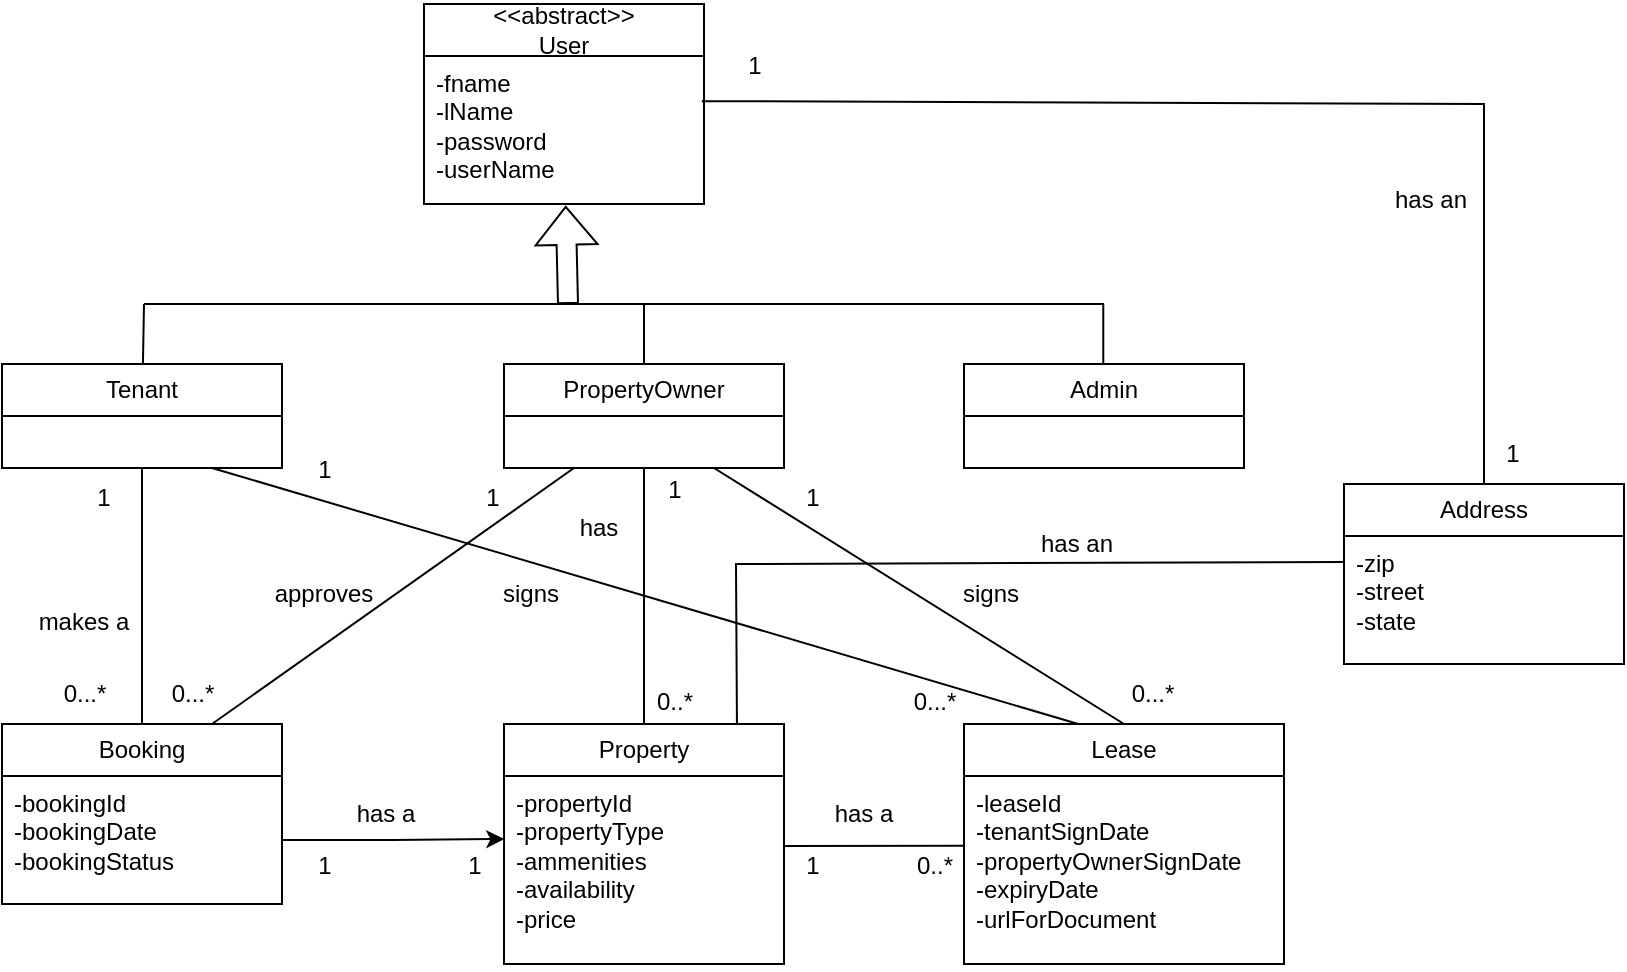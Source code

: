 <mxfile version="26.0.16">
  <diagram name="Page-1" id="vOtwhBu7A5QNr4yNKkLE">
    <mxGraphModel dx="1036" dy="607" grid="1" gridSize="10" guides="1" tooltips="1" connect="1" arrows="1" fold="1" page="1" pageScale="1" pageWidth="850" pageHeight="1100" math="0" shadow="0">
      <root>
        <mxCell id="0" />
        <mxCell id="1" parent="0" />
        <mxCell id="hmNTK_L-5esckC55R9ji-1" value="Tenant" style="swimlane;fontStyle=0;childLayout=stackLayout;horizontal=1;startSize=26;fillColor=none;horizontalStack=0;resizeParent=1;resizeParentMax=0;resizeLast=0;collapsible=1;marginBottom=0;whiteSpace=wrap;html=1;" parent="1" vertex="1">
          <mxGeometry x="9" y="220" width="140" height="52" as="geometry" />
        </mxCell>
        <mxCell id="hmNTK_L-5esckC55R9ji-5" value="&amp;lt;&amp;lt;abstract&amp;gt;&amp;gt;&lt;br&gt;User" style="swimlane;fontStyle=0;childLayout=stackLayout;horizontal=1;startSize=26;fillColor=none;horizontalStack=0;resizeParent=1;resizeParentMax=0;resizeLast=0;collapsible=1;marginBottom=0;whiteSpace=wrap;html=1;" parent="1" vertex="1">
          <mxGeometry x="220" y="40" width="140" height="100" as="geometry" />
        </mxCell>
        <mxCell id="hmNTK_L-5esckC55R9ji-8" value="&lt;div&gt;-fname&lt;/div&gt;-lName&lt;div&gt;&lt;span style=&quot;background-color: transparent; color: light-dark(rgb(0, 0, 0), rgb(255, 255, 255));&quot;&gt;-password&lt;/span&gt;&lt;/div&gt;&lt;div&gt;&lt;span style=&quot;background-color: transparent; color: light-dark(rgb(0, 0, 0), rgb(255, 255, 255));&quot;&gt;-userName&lt;/span&gt;&lt;/div&gt;&lt;div&gt;&lt;br&gt;&lt;/div&gt;" style="text;strokeColor=none;fillColor=none;align=left;verticalAlign=top;spacingLeft=4;spacingRight=4;overflow=hidden;rotatable=0;points=[[0,0.5],[1,0.5]];portConstraint=eastwest;whiteSpace=wrap;html=1;" parent="hmNTK_L-5esckC55R9ji-5" vertex="1">
          <mxGeometry y="26" width="140" height="74" as="geometry" />
        </mxCell>
        <mxCell id="QvlMeQB52s9vAWDjQTkU-15" value="Booking" style="swimlane;fontStyle=0;childLayout=stackLayout;horizontal=1;startSize=26;fillColor=none;horizontalStack=0;resizeParent=1;resizeParentMax=0;resizeLast=0;collapsible=1;marginBottom=0;whiteSpace=wrap;html=1;" parent="1" vertex="1">
          <mxGeometry x="9" y="400" width="140" height="90" as="geometry" />
        </mxCell>
        <mxCell id="QvlMeQB52s9vAWDjQTkU-16" value="-bookingId&lt;div&gt;-bookingDate&lt;/div&gt;&lt;div&gt;-bookingStatus&lt;/div&gt;&lt;div&gt;&lt;br&gt;&lt;/div&gt;" style="text;strokeColor=none;fillColor=none;align=left;verticalAlign=top;spacingLeft=4;spacingRight=4;overflow=hidden;rotatable=0;points=[[0,0.5],[1,0.5]];portConstraint=eastwest;whiteSpace=wrap;html=1;" parent="QvlMeQB52s9vAWDjQTkU-15" vertex="1">
          <mxGeometry y="26" width="140" height="64" as="geometry" />
        </mxCell>
        <mxCell id="QvlMeQB52s9vAWDjQTkU-17" value="Lease" style="swimlane;fontStyle=0;childLayout=stackLayout;horizontal=1;startSize=26;fillColor=none;horizontalStack=0;resizeParent=1;resizeParentMax=0;resizeLast=0;collapsible=1;marginBottom=0;whiteSpace=wrap;html=1;" parent="1" vertex="1">
          <mxGeometry x="490" y="400" width="160" height="120" as="geometry" />
        </mxCell>
        <mxCell id="QvlMeQB52s9vAWDjQTkU-18" value="-leaseId&lt;div&gt;-tenantSignDate&lt;/div&gt;&lt;div&gt;-propertyOwnerSignDate&lt;br&gt;&lt;div&gt;-expiryDate&lt;/div&gt;&lt;div&gt;-urlForDocument&lt;/div&gt;&lt;div&gt;&lt;br&gt;&lt;/div&gt;&lt;/div&gt;" style="text;strokeColor=none;fillColor=none;align=left;verticalAlign=top;spacingLeft=4;spacingRight=4;overflow=hidden;rotatable=0;points=[[0,0.5],[1,0.5]];portConstraint=eastwest;whiteSpace=wrap;html=1;" parent="QvlMeQB52s9vAWDjQTkU-17" vertex="1">
          <mxGeometry y="26" width="160" height="94" as="geometry" />
        </mxCell>
        <mxCell id="QvlMeQB52s9vAWDjQTkU-19" value="Property" style="swimlane;fontStyle=0;childLayout=stackLayout;horizontal=1;startSize=26;fillColor=none;horizontalStack=0;resizeParent=1;resizeParentMax=0;resizeLast=0;collapsible=1;marginBottom=0;whiteSpace=wrap;html=1;" parent="1" vertex="1">
          <mxGeometry x="260" y="400" width="140" height="120" as="geometry" />
        </mxCell>
        <mxCell id="QvlMeQB52s9vAWDjQTkU-20" value="-propertyId&lt;div&gt;&lt;span style=&quot;background-color: transparent; color: light-dark(rgb(0, 0, 0), rgb(255, 255, 255));&quot;&gt;-propertyType&lt;/span&gt;&lt;/div&gt;&lt;div&gt;-ammenities&lt;/div&gt;&lt;div&gt;&lt;div&gt;-availability&lt;/div&gt;&lt;div&gt;-price&lt;/div&gt;&lt;div&gt;&lt;br&gt;&lt;/div&gt;&lt;/div&gt;" style="text;strokeColor=none;fillColor=none;align=left;verticalAlign=top;spacingLeft=4;spacingRight=4;overflow=hidden;rotatable=0;points=[[0,0.5],[1,0.5]];portConstraint=eastwest;whiteSpace=wrap;html=1;" parent="QvlMeQB52s9vAWDjQTkU-19" vertex="1">
          <mxGeometry y="26" width="140" height="94" as="geometry" />
        </mxCell>
        <mxCell id="QvlMeQB52s9vAWDjQTkU-22" value="Admin" style="swimlane;fontStyle=0;childLayout=stackLayout;horizontal=1;startSize=26;fillColor=none;horizontalStack=0;resizeParent=1;resizeParentMax=0;resizeLast=0;collapsible=1;marginBottom=0;whiteSpace=wrap;html=1;" parent="1" vertex="1">
          <mxGeometry x="490" y="220" width="140" height="52" as="geometry" />
        </mxCell>
        <mxCell id="QvlMeQB52s9vAWDjQTkU-29" value="Address" style="swimlane;fontStyle=0;childLayout=stackLayout;horizontal=1;startSize=26;fillColor=none;horizontalStack=0;resizeParent=1;resizeParentMax=0;resizeLast=0;collapsible=1;marginBottom=0;whiteSpace=wrap;html=1;" parent="1" vertex="1">
          <mxGeometry x="680" y="280" width="140" height="90" as="geometry" />
        </mxCell>
        <mxCell id="QvlMeQB52s9vAWDjQTkU-30" value="&lt;div&gt;-zip&lt;/div&gt;&lt;div&gt;-street&lt;/div&gt;&lt;div&gt;-state&lt;/div&gt;" style="text;strokeColor=none;fillColor=none;align=left;verticalAlign=top;spacingLeft=4;spacingRight=4;overflow=hidden;rotatable=0;points=[[0,0.5],[1,0.5]];portConstraint=eastwest;whiteSpace=wrap;html=1;" parent="QvlMeQB52s9vAWDjQTkU-29" vertex="1">
          <mxGeometry y="26" width="140" height="64" as="geometry" />
        </mxCell>
        <mxCell id="QvlMeQB52s9vAWDjQTkU-32" value="" style="endArrow=none;html=1;rounded=0;exitX=0.5;exitY=0;exitDx=0;exitDy=0;entryX=0.5;entryY=1;entryDx=0;entryDy=0;" parent="1" source="QvlMeQB52s9vAWDjQTkU-15" target="hmNTK_L-5esckC55R9ji-1" edge="1">
          <mxGeometry width="50" height="50" relative="1" as="geometry">
            <mxPoint x="79" y="360" as="sourcePoint" />
            <mxPoint x="129" y="310" as="targetPoint" />
          </mxGeometry>
        </mxCell>
        <mxCell id="QvlMeQB52s9vAWDjQTkU-34" value="" style="endArrow=none;html=1;rounded=0;exitX=0.5;exitY=0;exitDx=0;exitDy=0;entryX=0.5;entryY=1;entryDx=0;entryDy=0;" parent="1" source="QvlMeQB52s9vAWDjQTkU-19" target="hmNTK_L-5esckC55R9ji-9" edge="1">
          <mxGeometry width="50" height="50" relative="1" as="geometry">
            <mxPoint x="370" y="370" as="sourcePoint" />
            <mxPoint x="320" y="290" as="targetPoint" />
          </mxGeometry>
        </mxCell>
        <mxCell id="QvlMeQB52s9vAWDjQTkU-35" style="edgeStyle=orthogonalEdgeStyle;rounded=0;orthogonalLoop=1;jettySize=auto;html=1;exitX=1;exitY=0.5;exitDx=0;exitDy=0;entryX=0.001;entryY=0.335;entryDx=0;entryDy=0;entryPerimeter=0;" parent="1" source="QvlMeQB52s9vAWDjQTkU-16" target="QvlMeQB52s9vAWDjQTkU-20" edge="1">
          <mxGeometry relative="1" as="geometry">
            <mxPoint x="220" y="459" as="targetPoint" />
          </mxGeometry>
        </mxCell>
        <mxCell id="QvlMeQB52s9vAWDjQTkU-36" value="" style="endArrow=none;html=1;rounded=0;exitX=0.75;exitY=0;exitDx=0;exitDy=0;entryX=0.25;entryY=1;entryDx=0;entryDy=0;" parent="1" source="QvlMeQB52s9vAWDjQTkU-15" target="hmNTK_L-5esckC55R9ji-9" edge="1">
          <mxGeometry width="50" height="50" relative="1" as="geometry">
            <mxPoint x="250" y="400" as="sourcePoint" />
            <mxPoint x="250" y="272" as="targetPoint" />
          </mxGeometry>
        </mxCell>
        <mxCell id="QvlMeQB52s9vAWDjQTkU-37" value="" style="endArrow=none;html=1;rounded=0;entryX=0;entryY=0.371;entryDx=0;entryDy=0;entryPerimeter=0;" parent="1" target="QvlMeQB52s9vAWDjQTkU-18" edge="1">
          <mxGeometry width="50" height="50" relative="1" as="geometry">
            <mxPoint x="400" y="461" as="sourcePoint" />
            <mxPoint x="370" y="410" as="targetPoint" />
          </mxGeometry>
        </mxCell>
        <mxCell id="QvlMeQB52s9vAWDjQTkU-38" value="" style="endArrow=none;html=1;rounded=0;" parent="1" edge="1">
          <mxGeometry width="50" height="50" relative="1" as="geometry">
            <mxPoint x="80" y="190" as="sourcePoint" />
            <mxPoint x="560" y="190" as="targetPoint" />
          </mxGeometry>
        </mxCell>
        <mxCell id="QvlMeQB52s9vAWDjQTkU-39" value="" style="endArrow=none;html=1;rounded=0;exitX=0.357;exitY=0;exitDx=0;exitDy=0;exitPerimeter=0;entryX=0.75;entryY=1;entryDx=0;entryDy=0;" parent="1" source="QvlMeQB52s9vAWDjQTkU-17" target="hmNTK_L-5esckC55R9ji-1" edge="1">
          <mxGeometry width="50" height="50" relative="1" as="geometry">
            <mxPoint x="460" y="380" as="sourcePoint" />
            <mxPoint x="510" y="330" as="targetPoint" />
          </mxGeometry>
        </mxCell>
        <mxCell id="QvlMeQB52s9vAWDjQTkU-41" value="" style="endArrow=none;html=1;rounded=0;" parent="1" source="hmNTK_L-5esckC55R9ji-1" edge="1">
          <mxGeometry width="50" height="50" relative="1" as="geometry">
            <mxPoint x="30" y="240" as="sourcePoint" />
            <mxPoint x="80" y="190" as="targetPoint" />
          </mxGeometry>
        </mxCell>
        <mxCell id="QvlMeQB52s9vAWDjQTkU-42" value="" style="endArrow=none;html=1;rounded=0;" parent="1" source="hmNTK_L-5esckC55R9ji-9" edge="1">
          <mxGeometry width="50" height="50" relative="1" as="geometry">
            <mxPoint x="280" y="220" as="sourcePoint" />
            <mxPoint x="330" y="190" as="targetPoint" />
          </mxGeometry>
        </mxCell>
        <mxCell id="QvlMeQB52s9vAWDjQTkU-44" value="" style="endArrow=none;html=1;rounded=0;" parent="1" edge="1">
          <mxGeometry width="50" height="50" relative="1" as="geometry">
            <mxPoint x="559.64" y="220" as="sourcePoint" />
            <mxPoint x="559.64" y="190" as="targetPoint" />
          </mxGeometry>
        </mxCell>
        <mxCell id="QvlMeQB52s9vAWDjQTkU-45" value="" style="endArrow=none;html=1;rounded=0;exitX=0.832;exitY=0.003;exitDx=0;exitDy=0;exitPerimeter=0;" parent="1" source="QvlMeQB52s9vAWDjQTkU-19" edge="1">
          <mxGeometry width="50" height="50" relative="1" as="geometry">
            <mxPoint x="400" y="360" as="sourcePoint" />
            <mxPoint x="680" y="319" as="targetPoint" />
            <Array as="points">
              <mxPoint x="376" y="320" />
            </Array>
          </mxGeometry>
        </mxCell>
        <mxCell id="QvlMeQB52s9vAWDjQTkU-46" value="" style="endArrow=none;html=1;rounded=0;exitX=0.992;exitY=0.305;exitDx=0;exitDy=0;exitPerimeter=0;entryX=0.5;entryY=0;entryDx=0;entryDy=0;" parent="1" source="hmNTK_L-5esckC55R9ji-8" target="QvlMeQB52s9vAWDjQTkU-29" edge="1">
          <mxGeometry width="50" height="50" relative="1" as="geometry">
            <mxPoint x="425" y="140" as="sourcePoint" />
            <mxPoint x="740" y="90" as="targetPoint" />
            <Array as="points">
              <mxPoint x="750" y="90" />
            </Array>
          </mxGeometry>
        </mxCell>
        <mxCell id="QvlMeQB52s9vAWDjQTkU-47" value="" style="endArrow=none;html=1;rounded=0;entryX=0.5;entryY=0;entryDx=0;entryDy=0;exitX=0.75;exitY=1;exitDx=0;exitDy=0;" parent="1" source="hmNTK_L-5esckC55R9ji-9" target="QvlMeQB52s9vAWDjQTkU-17" edge="1">
          <mxGeometry width="50" height="50" relative="1" as="geometry">
            <mxPoint x="340" y="270" as="sourcePoint" />
            <mxPoint x="410" y="290" as="targetPoint" />
          </mxGeometry>
        </mxCell>
        <mxCell id="QvlMeQB52s9vAWDjQTkU-49" value="" style="endArrow=none;html=1;rounded=0;" parent="1" target="hmNTK_L-5esckC55R9ji-9" edge="1">
          <mxGeometry width="50" height="50" relative="1" as="geometry">
            <mxPoint x="280" y="220" as="sourcePoint" />
            <mxPoint x="280" y="190" as="targetPoint" />
          </mxGeometry>
        </mxCell>
        <mxCell id="hmNTK_L-5esckC55R9ji-9" value="PropertyOwner" style="swimlane;fontStyle=0;childLayout=stackLayout;horizontal=1;startSize=26;fillColor=none;horizontalStack=0;resizeParent=1;resizeParentMax=0;resizeLast=0;collapsible=1;marginBottom=0;whiteSpace=wrap;html=1;" parent="1" vertex="1">
          <mxGeometry x="260" y="220" width="140" height="52" as="geometry" />
        </mxCell>
        <mxCell id="QvlMeQB52s9vAWDjQTkU-50" value="has" style="text;html=1;align=center;verticalAlign=middle;whiteSpace=wrap;rounded=0;" parent="1" vertex="1">
          <mxGeometry x="284" y="294" width="47" height="15" as="geometry" />
        </mxCell>
        <mxCell id="QvlMeQB52s9vAWDjQTkU-51" value="1" style="text;html=1;align=center;verticalAlign=middle;whiteSpace=wrap;rounded=0;" parent="1" vertex="1">
          <mxGeometry x="30" y="272" width="60" height="30" as="geometry" />
        </mxCell>
        <mxCell id="QvlMeQB52s9vAWDjQTkU-56" value="1" style="text;html=1;align=center;verticalAlign=middle;whiteSpace=wrap;rounded=0;" parent="1" vertex="1">
          <mxGeometry x="240" y="276" width="29" height="22" as="geometry" />
        </mxCell>
        <mxCell id="QvlMeQB52s9vAWDjQTkU-57" value="approves" style="text;html=1;align=center;verticalAlign=middle;whiteSpace=wrap;rounded=0;" parent="1" vertex="1">
          <mxGeometry x="140" y="320" width="60" height="30" as="geometry" />
        </mxCell>
        <mxCell id="QvlMeQB52s9vAWDjQTkU-58" value="1" style="text;html=1;align=center;verticalAlign=middle;whiteSpace=wrap;rounded=0;" parent="1" vertex="1">
          <mxGeometry x="331" y="272" width="29" height="22" as="geometry" />
        </mxCell>
        <mxCell id="QvlMeQB52s9vAWDjQTkU-59" value="0..*" style="text;html=1;align=center;verticalAlign=middle;whiteSpace=wrap;rounded=0;" parent="1" vertex="1">
          <mxGeometry x="331" y="378" width="29" height="22" as="geometry" />
        </mxCell>
        <mxCell id="QvlMeQB52s9vAWDjQTkU-60" value="1" style="text;html=1;align=center;verticalAlign=middle;whiteSpace=wrap;rounded=0;" parent="1" vertex="1">
          <mxGeometry x="155.5" y="262" width="29" height="22" as="geometry" />
        </mxCell>
        <mxCell id="QvlMeQB52s9vAWDjQTkU-61" value="signs" style="text;html=1;align=center;verticalAlign=middle;whiteSpace=wrap;rounded=0;" parent="1" vertex="1">
          <mxGeometry x="250" y="327.5" width="47" height="15" as="geometry" />
        </mxCell>
        <mxCell id="QvlMeQB52s9vAWDjQTkU-62" value="signs" style="text;html=1;align=center;verticalAlign=middle;whiteSpace=wrap;rounded=0;" parent="1" vertex="1">
          <mxGeometry x="480" y="327.5" width="47" height="15" as="geometry" />
        </mxCell>
        <mxCell id="QvlMeQB52s9vAWDjQTkU-63" value="1" style="text;html=1;align=center;verticalAlign=middle;whiteSpace=wrap;rounded=0;" parent="1" vertex="1">
          <mxGeometry x="400" y="276" width="29" height="22" as="geometry" />
        </mxCell>
        <mxCell id="QvlMeQB52s9vAWDjQTkU-65" value="0...*" style="text;html=1;align=center;verticalAlign=middle;whiteSpace=wrap;rounded=0;" parent="1" vertex="1">
          <mxGeometry x="570" y="374" width="29" height="22" as="geometry" />
        </mxCell>
        <mxCell id="QvlMeQB52s9vAWDjQTkU-66" value="0...*" style="text;html=1;align=center;verticalAlign=middle;whiteSpace=wrap;rounded=0;" parent="1" vertex="1">
          <mxGeometry x="461" y="378" width="29" height="22" as="geometry" />
        </mxCell>
        <mxCell id="QvlMeQB52s9vAWDjQTkU-67" value="" style="shape=flexArrow;endArrow=classic;html=1;rounded=0;entryX=0.506;entryY=1.012;entryDx=0;entryDy=0;entryPerimeter=0;" parent="1" target="hmNTK_L-5esckC55R9ji-8" edge="1">
          <mxGeometry width="50" height="50" relative="1" as="geometry">
            <mxPoint x="292" y="190" as="sourcePoint" />
            <mxPoint x="292" y="150" as="targetPoint" />
          </mxGeometry>
        </mxCell>
        <mxCell id="QvlMeQB52s9vAWDjQTkU-68" value="makes a" style="text;html=1;align=center;verticalAlign=middle;whiteSpace=wrap;rounded=0;" parent="1" vertex="1">
          <mxGeometry x="20" y="340" width="60" height="17.5" as="geometry" />
        </mxCell>
        <mxCell id="QvlMeQB52s9vAWDjQTkU-69" value="has an" style="text;html=1;align=center;verticalAlign=middle;whiteSpace=wrap;rounded=0;" parent="1" vertex="1">
          <mxGeometry x="523" y="302" width="47" height="15" as="geometry" />
        </mxCell>
        <mxCell id="QvlMeQB52s9vAWDjQTkU-70" value="has an" style="text;html=1;align=center;verticalAlign=middle;whiteSpace=wrap;rounded=0;" parent="1" vertex="1">
          <mxGeometry x="700" y="130" width="47" height="15" as="geometry" />
        </mxCell>
        <mxCell id="QvlMeQB52s9vAWDjQTkU-71" value="1" style="text;html=1;align=center;verticalAlign=middle;whiteSpace=wrap;rounded=0;" parent="1" vertex="1">
          <mxGeometry x="371" y="60" width="29" height="22" as="geometry" />
        </mxCell>
        <mxCell id="QvlMeQB52s9vAWDjQTkU-72" value="1" style="text;html=1;align=center;verticalAlign=middle;whiteSpace=wrap;rounded=0;" parent="1" vertex="1">
          <mxGeometry x="750" y="254" width="29" height="22" as="geometry" />
        </mxCell>
        <mxCell id="QvlMeQB52s9vAWDjQTkU-73" value="1" style="text;html=1;align=center;verticalAlign=middle;whiteSpace=wrap;rounded=0;" parent="1" vertex="1">
          <mxGeometry x="400" y="460" width="29" height="22" as="geometry" />
        </mxCell>
        <mxCell id="QvlMeQB52s9vAWDjQTkU-74" value="0..*" style="text;html=1;align=center;verticalAlign=middle;whiteSpace=wrap;rounded=0;" parent="1" vertex="1">
          <mxGeometry x="461" y="460" width="29" height="22" as="geometry" />
        </mxCell>
        <mxCell id="QvlMeQB52s9vAWDjQTkU-75" value="1" style="text;html=1;align=center;verticalAlign=middle;whiteSpace=wrap;rounded=0;" parent="1" vertex="1">
          <mxGeometry x="155.5" y="460" width="29" height="22" as="geometry" />
        </mxCell>
        <mxCell id="QvlMeQB52s9vAWDjQTkU-76" value="1" style="text;html=1;align=center;verticalAlign=middle;whiteSpace=wrap;rounded=0;" parent="1" vertex="1">
          <mxGeometry x="231" y="460" width="29" height="22" as="geometry" />
        </mxCell>
        <mxCell id="QvlMeQB52s9vAWDjQTkU-77" value="has a" style="text;html=1;align=center;verticalAlign=middle;whiteSpace=wrap;rounded=0;" parent="1" vertex="1">
          <mxGeometry x="171" y="436.25" width="60" height="17.5" as="geometry" />
        </mxCell>
        <mxCell id="QvlMeQB52s9vAWDjQTkU-78" value="has a" style="text;html=1;align=center;verticalAlign=middle;whiteSpace=wrap;rounded=0;" parent="1" vertex="1">
          <mxGeometry x="410" y="436.25" width="60" height="17.5" as="geometry" />
        </mxCell>
        <mxCell id="QvlMeQB52s9vAWDjQTkU-79" value="0...*" style="text;html=1;align=center;verticalAlign=middle;whiteSpace=wrap;rounded=0;" parent="1" vertex="1">
          <mxGeometry x="35.5" y="374" width="29" height="22" as="geometry" />
        </mxCell>
        <mxCell id="QvlMeQB52s9vAWDjQTkU-80" value="0...*" style="text;html=1;align=center;verticalAlign=middle;whiteSpace=wrap;rounded=0;" parent="1" vertex="1">
          <mxGeometry x="90" y="374" width="29" height="22" as="geometry" />
        </mxCell>
      </root>
    </mxGraphModel>
  </diagram>
</mxfile>
